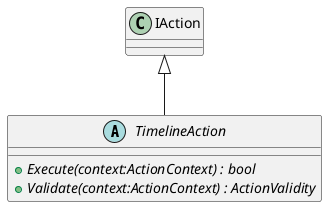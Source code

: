 @startuml
abstract class TimelineAction {
    + {abstract} Execute(context:ActionContext) : bool
    + {abstract} Validate(context:ActionContext) : ActionValidity
}
IAction <|-- TimelineAction
@enduml
